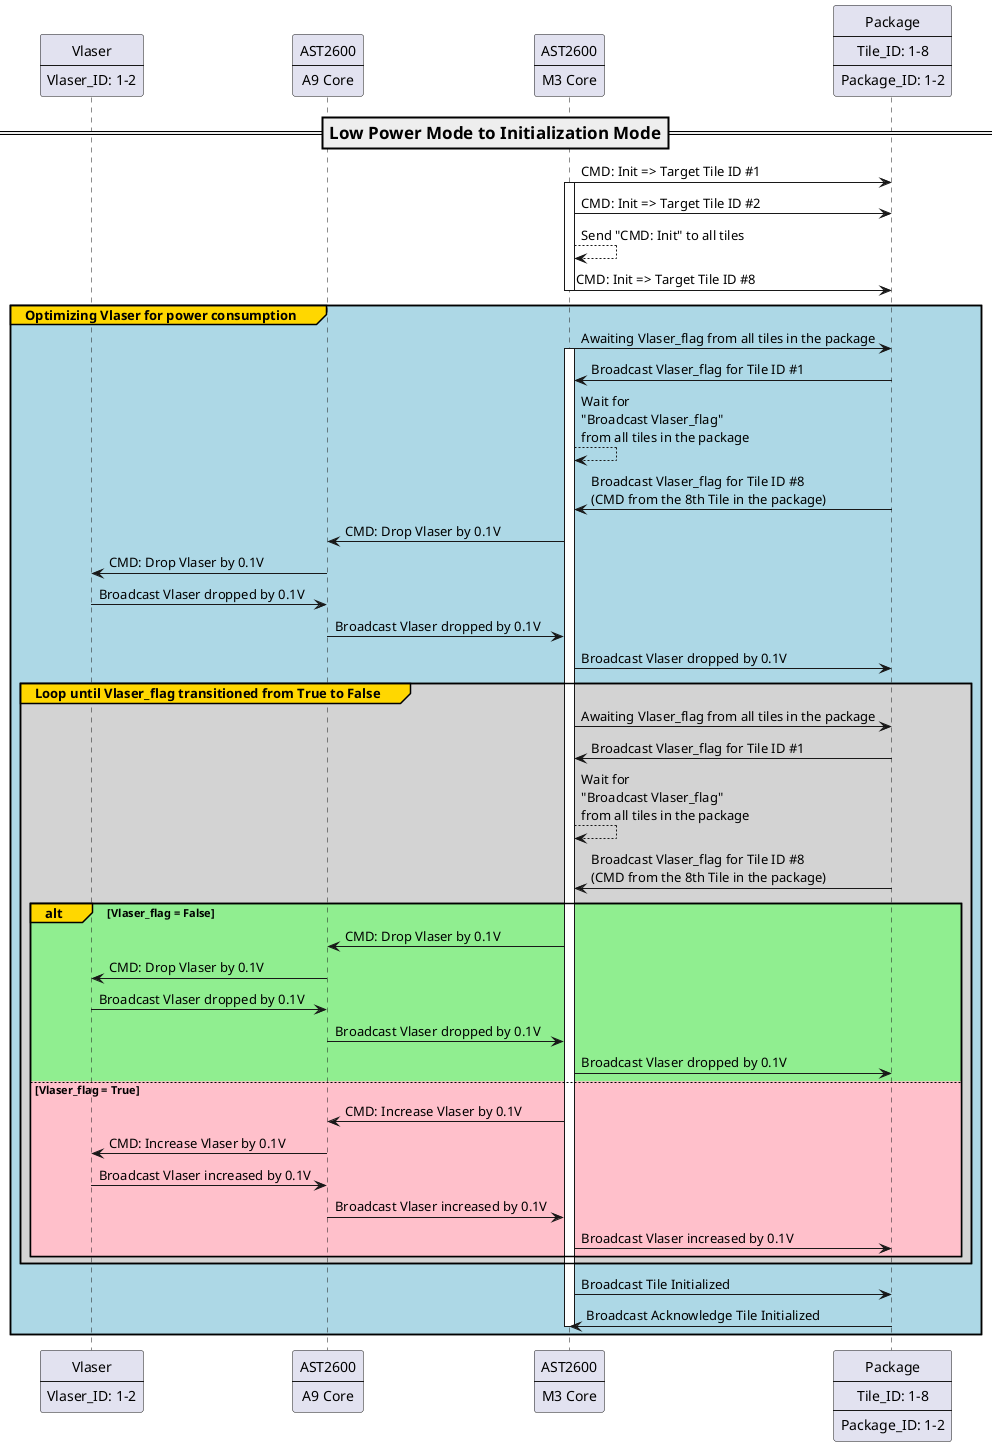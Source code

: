 @startuml
' skinparam style strictuml
' scale 200000*100000
' participant VPMIC [
'             VPMIC 
' ]

' participant VIO [
'             VIO
' ]

participant VL [
            Vlaser
            ----
            Vlaser_ID: 1-2
]

participant SMCA9 [
            AST2600
            ----
            A9 Core
]

participant SMCM3 [
            AST2600
            ----
            M3 Core
]

participant PKG [
            Package
            ----
            Tile_ID: 1-8
            ----
            Package_ID: 1-2
]

=== Low Power Mode to Initialization Mode ==

SMCM3 -> PKG: CMD: Init => Target Tile ID #1
activate SMCM3
SMCM3 -> PKG: CMD: Init => Target Tile ID #2
SMCM3 --> SMCM3 : Send "CMD: Init" to all tiles
SMCM3 -> PKG: CMD: Init => Target Tile ID #8
deactivate SMCM3

group#Gold #LightBlue Optimizing Vlaser for power consumption

            SMCM3 -> PKG: Awaiting Vlaser_flag from all tiles in the package
            activate SMCM3
            PKG -> SMCM3: Broadcast Vlaser_flag for Tile ID #1
            SMCM3 --> SMCM3 : Wait for \n"Broadcast Vlaser_flag" \nfrom all tiles in the package
            PKG -> SMCM3: Broadcast Vlaser_flag for Tile ID #8\n(CMD from the 8th Tile in the package)            

            SMCM3 -> SMCA9:  CMD: Drop Vlaser by 0.1V
            SMCA9 -> VL: CMD: Drop Vlaser by 0.1V
            VL -> SMCA9: Broadcast Vlaser dropped by 0.1V
            SMCA9 -> SMCM3: Broadcast Vlaser dropped by 0.1V
            SMCM3 -> PKG: Broadcast Vlaser dropped by 0.1V

            group#Gold #LightGray Loop until Vlaser_flag transitioned from True to False
                        SMCM3 -> PKG: Awaiting Vlaser_flag from all tiles in the package
                        PKG -> SMCM3: Broadcast Vlaser_flag for Tile ID #1
                        SMCM3 --> SMCM3 : Wait for \n"Broadcast Vlaser_flag" \nfrom all tiles in the package
                        PKG -> SMCM3: Broadcast Vlaser_flag for Tile ID #8\n(CMD from the 8th Tile in the package)            

                        alt#Gold #LightGreen Vlaser_flag = False
                                    SMCM3 -> SMCA9:  CMD: Drop Vlaser by 0.1V
                                    SMCA9 -> VL: CMD: Drop Vlaser by 0.1V
                                    VL -> SMCA9: Broadcast Vlaser dropped by 0.1V
                                    SMCA9 -> SMCM3: Broadcast Vlaser dropped by 0.1V
                                    SMCM3 -> PKG: Broadcast Vlaser dropped by 0.1V
                        else #Pink Vlaser_flag = True
                                    SMCM3 -> SMCA9: CMD: Increase Vlaser by 0.1V
                                    SMCA9 -> VL: CMD: Increase Vlaser by 0.1V
                                    VL -> SMCA9: Broadcast Vlaser increased by 0.1V
                                    SMCA9 -> SMCM3: Broadcast Vlaser increased by 0.1V
                                    SMCM3 -> PKG: Broadcast Vlaser increased by 0.1V
                        end
            end

            SMCM3 -> PKG: Broadcast Tile Initialized
            PKG -> SMCM3: Broadcast Acknowledge Tile Initialized
            deactivate SMCM3
end

@enduml